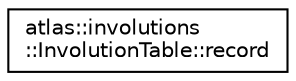 digraph "Graphical Class Hierarchy"
{
  edge [fontname="Helvetica",fontsize="10",labelfontname="Helvetica",labelfontsize="10"];
  node [fontname="Helvetica",fontsize="10",shape=record];
  rankdir="LR";
  Node1 [label="atlas::involutions\l::InvolutionTable::record",height=0.2,width=0.4,color="black", fillcolor="white", style="filled",URL="$structatlas_1_1involutions_1_1InvolutionTable_1_1record.html"];
}
